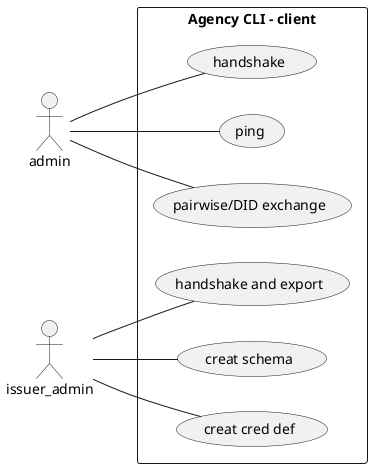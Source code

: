 @startuml
left to right direction
skinparam packageStyle rectangle

actor admin
actor issuer_admin

rectangle "Agency CLI - client" {
  admin -- (handshake)
  admin -- (ping)
  admin -- (pairwise/DID exchange)

  issuer_admin -- (handshake and export)
  issuer_admin -- (creat schema)
  issuer_admin -- (creat cred def)
}
@enduml